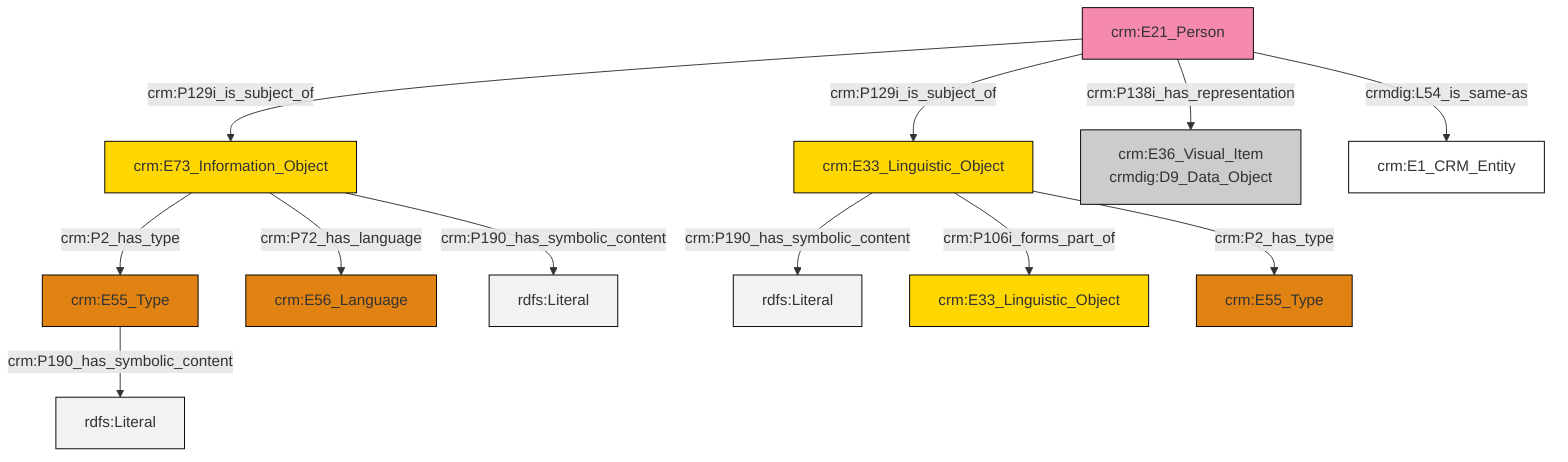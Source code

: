 graph TD
classDef Literal fill:#f2f2f2,stroke:#000000;
classDef CRM_Entity fill:#FFFFFF,stroke:#000000;
classDef Temporal_Entity fill:#00C9E6, stroke:#000000;
classDef Type fill:#E18312, stroke:#000000;
classDef Time-Span fill:#2C9C91, stroke:#000000;
classDef Appellation fill:#FFEB7F, stroke:#000000;
classDef Place fill:#008836, stroke:#000000;
classDef Persistent_Item fill:#B266B2, stroke:#000000;
classDef Conceptual_Object fill:#FFD700, stroke:#000000;
classDef Physical_Thing fill:#D2B48C, stroke:#000000;
classDef Actor fill:#f58aad, stroke:#000000;
classDef PC_Classes fill:#4ce600, stroke:#000000;
classDef Multi fill:#cccccc,stroke:#000000;

2["crm:E55_Type"]:::Type -->|crm:P190_has_symbolic_content| 3[rdfs:Literal]:::Literal
6["crm:E33_Linguistic_Object"]:::Conceptual_Object -->|crm:P190_has_symbolic_content| 7[rdfs:Literal]:::Literal
8["crm:E73_Information_Object"]:::Conceptual_Object -->|crm:P2_has_type| 2["crm:E55_Type"]:::Type
8["crm:E73_Information_Object"]:::Conceptual_Object -->|crm:P72_has_language| 12["crm:E56_Language"]:::Type
6["crm:E33_Linguistic_Object"]:::Conceptual_Object -->|crm:P106i_forms_part_of| 0["crm:E33_Linguistic_Object"]:::Conceptual_Object
17["crm:E21_Person"]:::Actor -->|crm:P129i_is_subject_of| 8["crm:E73_Information_Object"]:::Conceptual_Object
6["crm:E33_Linguistic_Object"]:::Conceptual_Object -->|crm:P2_has_type| 15["crm:E55_Type"]:::Type
17["crm:E21_Person"]:::Actor -->|crm:P129i_is_subject_of| 6["crm:E33_Linguistic_Object"]:::Conceptual_Object
8["crm:E73_Information_Object"]:::Conceptual_Object -->|crm:P190_has_symbolic_content| 22[rdfs:Literal]:::Literal
17["crm:E21_Person"]:::Actor -->|crm:P138i_has_representation| 9["crm:E36_Visual_Item<br>crmdig:D9_Data_Object"]:::Multi
17["crm:E21_Person"]:::Actor -->|crmdig:L54_is_same-as| 4["crm:E1_CRM_Entity"]:::CRM_Entity